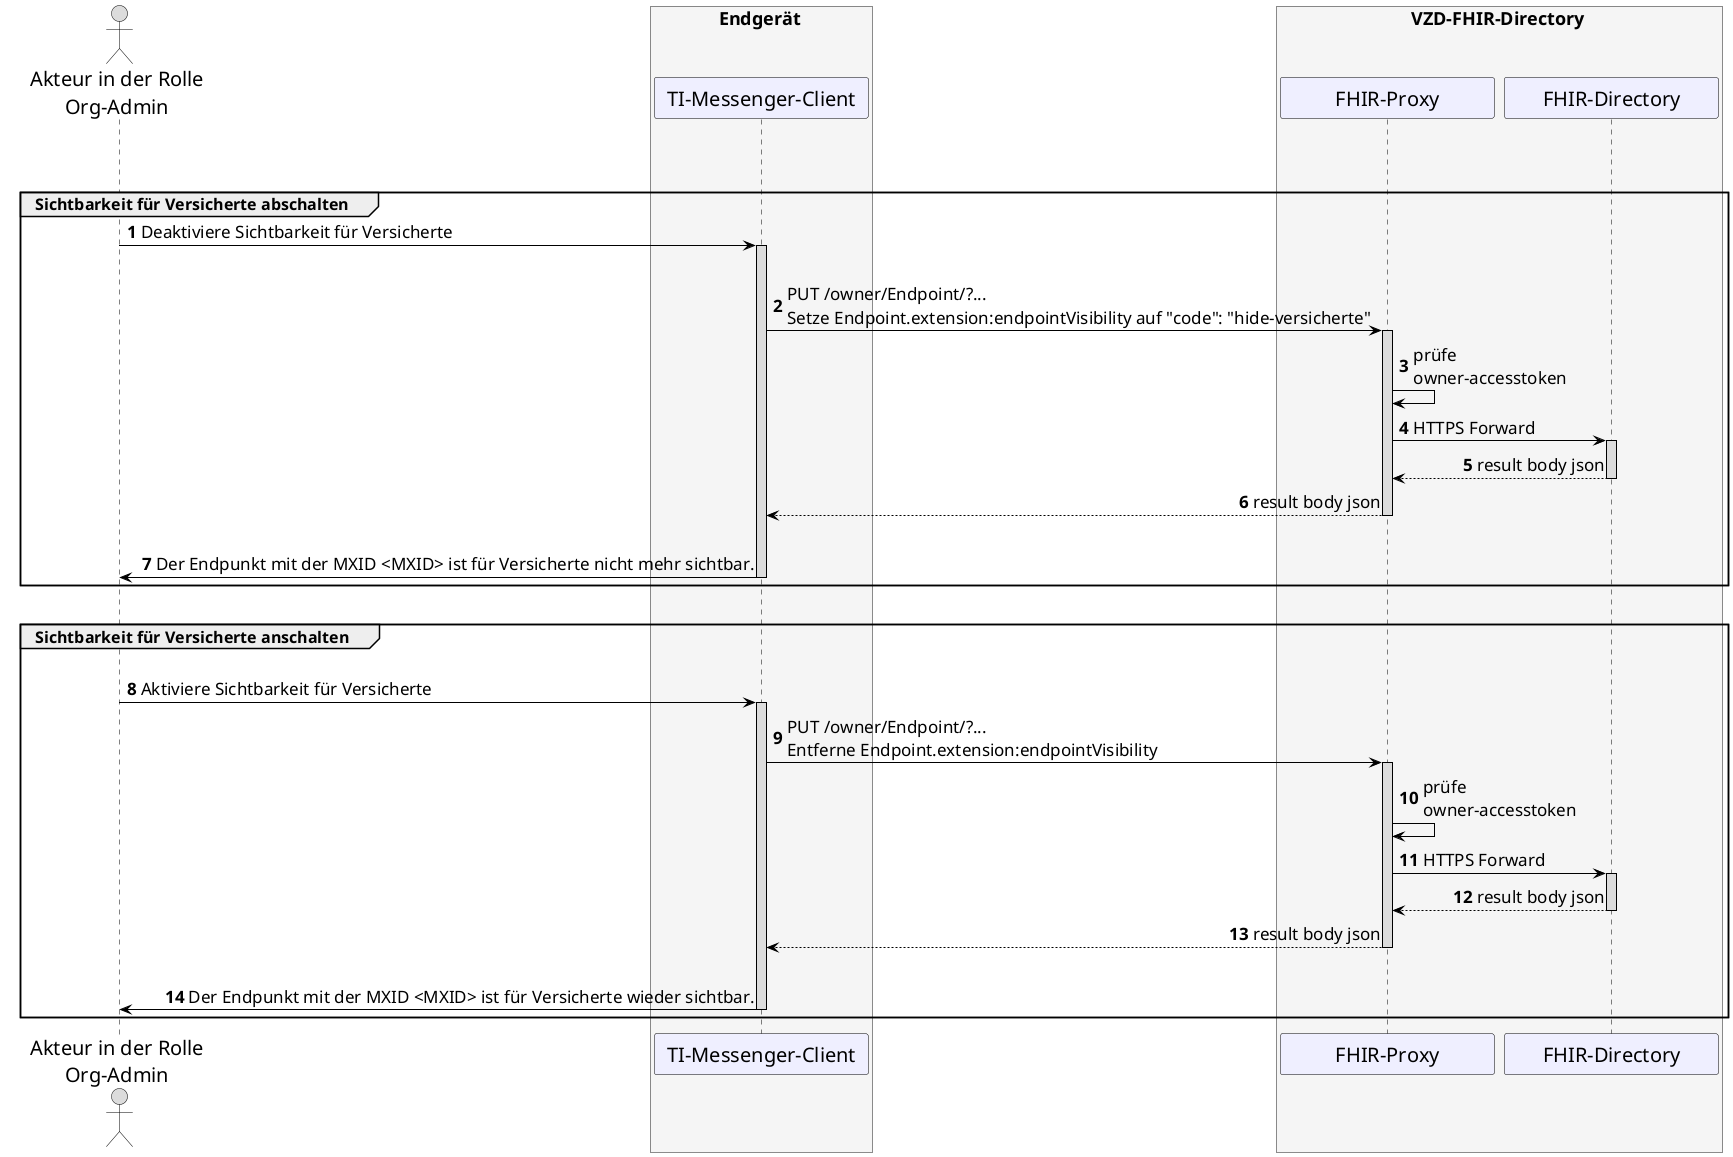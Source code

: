 /' 
# Sequence Diagram
# Name: Organisation  Sichtbarkeit für Versicherte setzen
'/

@startuml
skinparam sequenceMessageAlign direction
skinparam minClassWidth 200
skinparam BoxPadding 1
skinparam sequenceReferenceHeaderBackgroundColor palegreen
scale max 2048 width

skinparam sequence {
ArrowColor black
ArrowFontSize 17
ActorBorderColor black
LifeLineBorderColor black
LifeLineBackgroundColor Gainsboro

ParticipantBorderColor Motivation
ParticipantBackgroundColor Motivation
ParticipantFontSize 20
ParticipantFontColor black
ParticipantBorderColor Black

ActorBackgroundColor Gainsboro
ActorFontColor black
ActorFontSize 20
}

autonumber

actor U as "Akteur in der Rolle\nOrg-Admin"
box <size:18>Endgerät</size> #WhiteSmoke
  participant C as "TI-Messenger-Client"
end box

box <size:18>VZD-FHIR-Directory</size> #WhiteSmoke
  participant FP as "FHIR-Proxy"
  participant VZD as "FHIR-Directory"
end box

group <size:16>VZD-FHIR-Directory Eintrag</size>
  |||
  group <size:16>Sichtbarkeit für Versicherte abschalten</size>
  U->C: Deaktiviere Sichtbarkeit für Versicherte
  
  Activate C
  |||
  C->FP: PUT /owner/Endpoint/?... \nSetze Endpoint.extension:endpointVisibility auf "code": "hide-versicherte"
    Activate FP
  FP->FP: prüfe \nowner-accesstoken
  FP->VZD: HTTPS Forward
    Activate VZD
  VZD-->FP: result body json
    Deactivate VZD
  FP-->C: result body json
    Deactivate FP
  |||
  C->U: Der Endpunkt mit der MXID <MXID> ist für Versicherte nicht mehr sichtbar. 
  Deactivate C
  end
  |||
  group <size:16>Sichtbarkeit für Versicherte anschalten</size>
  |||
  U->C: Aktiviere Sichtbarkeit für Versicherte
  Activate C
  C->FP: PUT /owner/Endpoint/?... \nEntferne Endpoint.extension:endpointVisibility 
    Activate FP
  FP->FP: prüfe \nowner-accesstoken
  FP->VZD: HTTPS Forward
    Activate VZD
  VZD-->FP: result body json
    Deactivate VZD
  FP-->C: result body json
    Deactivate FP
  |||
  C->U: Der Endpunkt mit der MXID <MXID> ist für Versicherte wieder sichtbar.
  Deactivate C
  end
@enduml
